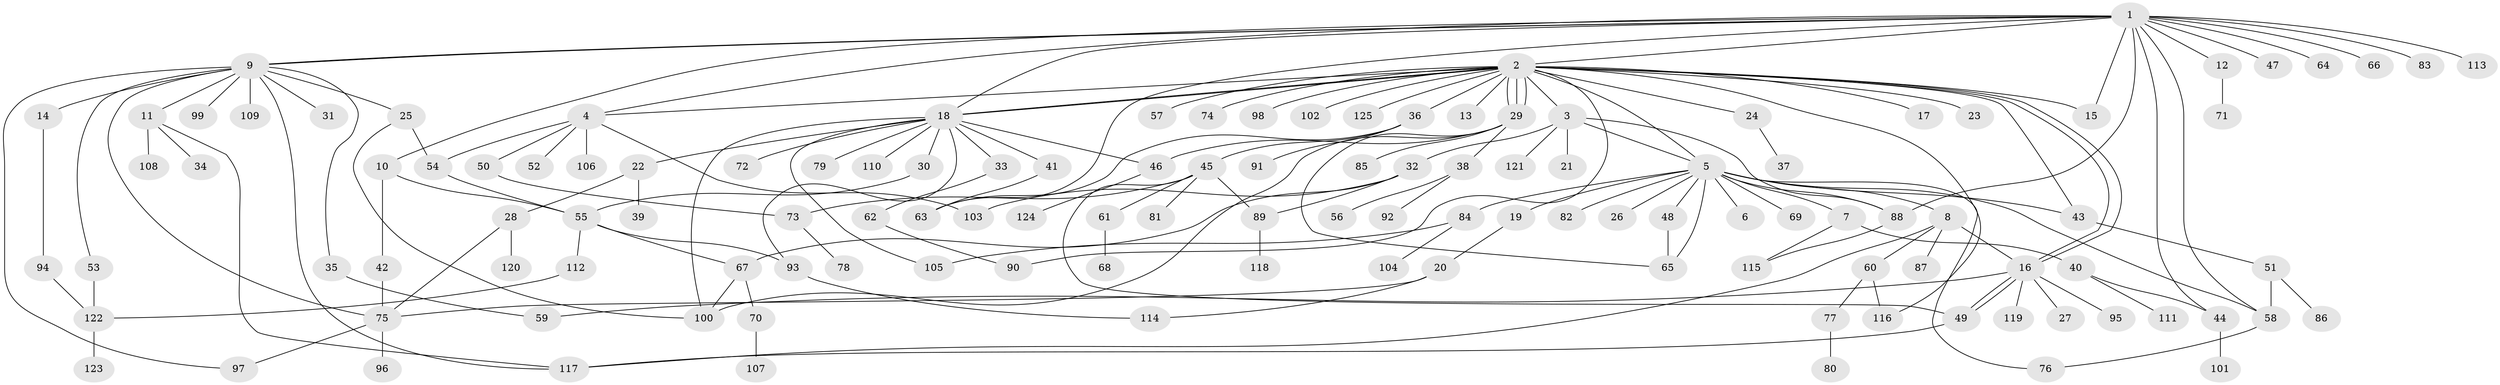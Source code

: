 // coarse degree distribution, {17: 0.011494252873563218, 25: 0.011494252873563218, 6: 0.011494252873563218, 7: 0.022988505747126436, 16: 0.011494252873563218, 1: 0.45977011494252873, 3: 0.09195402298850575, 5: 0.011494252873563218, 12: 0.011494252873563218, 4: 0.05747126436781609, 2: 0.25287356321839083, 11: 0.034482758620689655, 8: 0.011494252873563218}
// Generated by graph-tools (version 1.1) at 2025/18/03/04/25 18:18:05]
// undirected, 125 vertices, 174 edges
graph export_dot {
graph [start="1"]
  node [color=gray90,style=filled];
  1;
  2;
  3;
  4;
  5;
  6;
  7;
  8;
  9;
  10;
  11;
  12;
  13;
  14;
  15;
  16;
  17;
  18;
  19;
  20;
  21;
  22;
  23;
  24;
  25;
  26;
  27;
  28;
  29;
  30;
  31;
  32;
  33;
  34;
  35;
  36;
  37;
  38;
  39;
  40;
  41;
  42;
  43;
  44;
  45;
  46;
  47;
  48;
  49;
  50;
  51;
  52;
  53;
  54;
  55;
  56;
  57;
  58;
  59;
  60;
  61;
  62;
  63;
  64;
  65;
  66;
  67;
  68;
  69;
  70;
  71;
  72;
  73;
  74;
  75;
  76;
  77;
  78;
  79;
  80;
  81;
  82;
  83;
  84;
  85;
  86;
  87;
  88;
  89;
  90;
  91;
  92;
  93;
  94;
  95;
  96;
  97;
  98;
  99;
  100;
  101;
  102;
  103;
  104;
  105;
  106;
  107;
  108;
  109;
  110;
  111;
  112;
  113;
  114;
  115;
  116;
  117;
  118;
  119;
  120;
  121;
  122;
  123;
  124;
  125;
  1 -- 2;
  1 -- 4;
  1 -- 9;
  1 -- 9;
  1 -- 10;
  1 -- 12;
  1 -- 15;
  1 -- 18;
  1 -- 44;
  1 -- 47;
  1 -- 58;
  1 -- 63;
  1 -- 64;
  1 -- 66;
  1 -- 83;
  1 -- 88;
  1 -- 113;
  2 -- 3;
  2 -- 4;
  2 -- 5;
  2 -- 13;
  2 -- 15;
  2 -- 16;
  2 -- 16;
  2 -- 17;
  2 -- 18;
  2 -- 18;
  2 -- 23;
  2 -- 24;
  2 -- 29;
  2 -- 29;
  2 -- 29;
  2 -- 36;
  2 -- 43;
  2 -- 57;
  2 -- 74;
  2 -- 90;
  2 -- 98;
  2 -- 102;
  2 -- 116;
  2 -- 125;
  3 -- 5;
  3 -- 21;
  3 -- 32;
  3 -- 88;
  3 -- 121;
  4 -- 50;
  4 -- 52;
  4 -- 54;
  4 -- 103;
  4 -- 106;
  5 -- 6;
  5 -- 7;
  5 -- 8;
  5 -- 19;
  5 -- 26;
  5 -- 43;
  5 -- 48;
  5 -- 58;
  5 -- 65;
  5 -- 69;
  5 -- 76;
  5 -- 82;
  5 -- 84;
  5 -- 88;
  7 -- 40;
  7 -- 115;
  8 -- 16;
  8 -- 60;
  8 -- 87;
  8 -- 117;
  9 -- 11;
  9 -- 14;
  9 -- 25;
  9 -- 31;
  9 -- 35;
  9 -- 53;
  9 -- 75;
  9 -- 97;
  9 -- 99;
  9 -- 109;
  9 -- 117;
  10 -- 42;
  10 -- 55;
  11 -- 34;
  11 -- 108;
  11 -- 117;
  12 -- 71;
  14 -- 94;
  16 -- 27;
  16 -- 49;
  16 -- 49;
  16 -- 59;
  16 -- 95;
  16 -- 119;
  18 -- 22;
  18 -- 30;
  18 -- 33;
  18 -- 41;
  18 -- 46;
  18 -- 72;
  18 -- 79;
  18 -- 93;
  18 -- 100;
  18 -- 105;
  18 -- 110;
  19 -- 20;
  20 -- 75;
  20 -- 114;
  22 -- 28;
  22 -- 39;
  24 -- 37;
  25 -- 54;
  25 -- 100;
  28 -- 75;
  28 -- 120;
  29 -- 38;
  29 -- 46;
  29 -- 65;
  29 -- 85;
  29 -- 100;
  30 -- 55;
  32 -- 67;
  32 -- 89;
  32 -- 103;
  33 -- 62;
  35 -- 59;
  36 -- 45;
  36 -- 63;
  36 -- 91;
  38 -- 56;
  38 -- 92;
  40 -- 44;
  40 -- 111;
  41 -- 63;
  42 -- 75;
  43 -- 51;
  44 -- 101;
  45 -- 49;
  45 -- 61;
  45 -- 73;
  45 -- 81;
  45 -- 89;
  46 -- 124;
  48 -- 65;
  49 -- 117;
  50 -- 73;
  51 -- 58;
  51 -- 86;
  53 -- 122;
  54 -- 55;
  55 -- 67;
  55 -- 93;
  55 -- 112;
  58 -- 76;
  60 -- 77;
  60 -- 116;
  61 -- 68;
  62 -- 90;
  67 -- 70;
  67 -- 100;
  70 -- 107;
  73 -- 78;
  75 -- 96;
  75 -- 97;
  77 -- 80;
  84 -- 104;
  84 -- 105;
  88 -- 115;
  89 -- 118;
  93 -- 114;
  94 -- 122;
  112 -- 122;
  122 -- 123;
}
